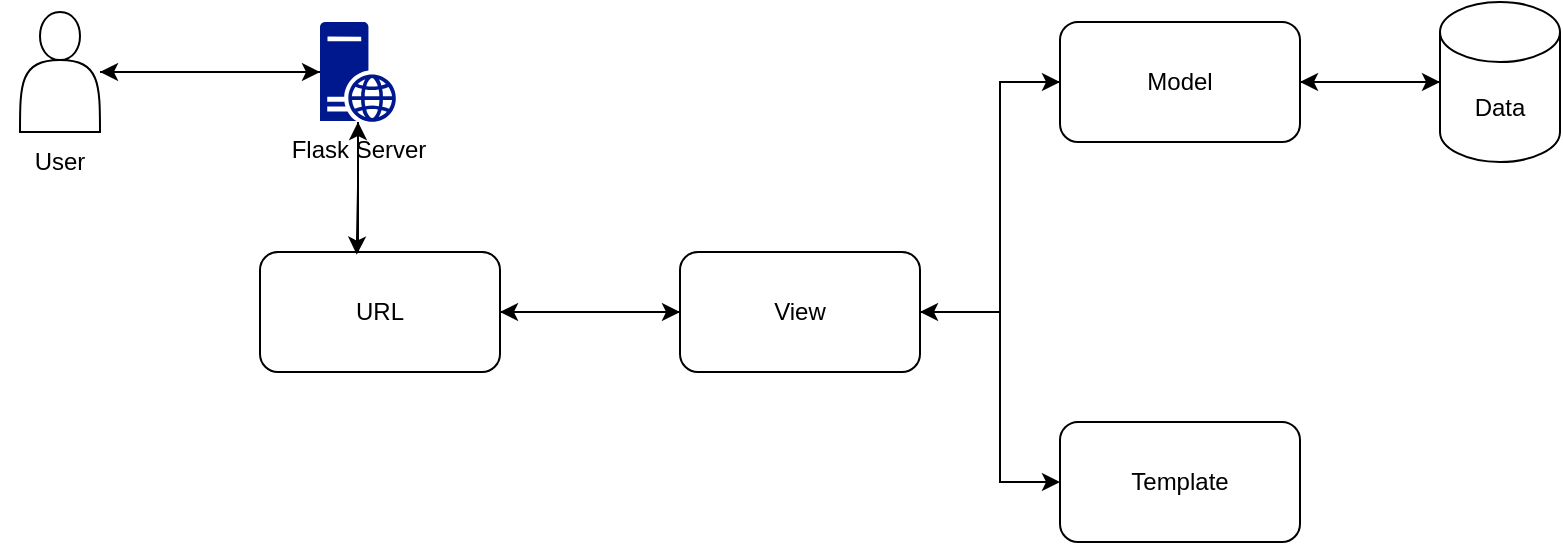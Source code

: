 <mxfile version="26.0.7">
  <diagram name="Page-1" id="VREdMeLgjQNroC5pnP_n">
    <mxGraphModel dx="1221" dy="823" grid="1" gridSize="10" guides="1" tooltips="1" connect="1" arrows="1" fold="1" page="1" pageScale="1" pageWidth="827" pageHeight="1169" math="0" shadow="0">
      <root>
        <mxCell id="0" />
        <mxCell id="1" parent="0" />
        <mxCell id="RN7CYTBWNOi0pQPH-gGi-1" value="" style="shape=actor;whiteSpace=wrap;html=1;" vertex="1" parent="1">
          <mxGeometry x="70" y="380" width="40" height="60" as="geometry" />
        </mxCell>
        <mxCell id="RN7CYTBWNOi0pQPH-gGi-10" style="edgeStyle=orthogonalEdgeStyle;rounded=0;orthogonalLoop=1;jettySize=auto;html=1;" edge="1" parent="1" source="RN7CYTBWNOi0pQPH-gGi-2">
          <mxGeometry relative="1" as="geometry">
            <mxPoint x="110" y="410" as="targetPoint" />
          </mxGeometry>
        </mxCell>
        <mxCell id="RN7CYTBWNOi0pQPH-gGi-2" value="Flask Server" style="sketch=0;aspect=fixed;pointerEvents=1;shadow=0;dashed=0;html=1;strokeColor=none;labelPosition=center;verticalLabelPosition=bottom;verticalAlign=top;align=center;fillColor=#00188D;shape=mxgraph.mscae.enterprise.web_server" vertex="1" parent="1">
          <mxGeometry x="220" y="385" width="38" height="50" as="geometry" />
        </mxCell>
        <mxCell id="RN7CYTBWNOi0pQPH-gGi-13" style="edgeStyle=orthogonalEdgeStyle;rounded=0;orthogonalLoop=1;jettySize=auto;html=1;entryX=0;entryY=0.5;entryDx=0;entryDy=0;" edge="1" parent="1" source="RN7CYTBWNOi0pQPH-gGi-3" target="RN7CYTBWNOi0pQPH-gGi-4">
          <mxGeometry relative="1" as="geometry" />
        </mxCell>
        <mxCell id="RN7CYTBWNOi0pQPH-gGi-3" value="URL" style="rounded=1;whiteSpace=wrap;html=1;" vertex="1" parent="1">
          <mxGeometry x="190" y="500" width="120" height="60" as="geometry" />
        </mxCell>
        <mxCell id="RN7CYTBWNOi0pQPH-gGi-14" style="edgeStyle=orthogonalEdgeStyle;rounded=0;orthogonalLoop=1;jettySize=auto;html=1;entryX=1;entryY=0.5;entryDx=0;entryDy=0;" edge="1" parent="1" source="RN7CYTBWNOi0pQPH-gGi-4" target="RN7CYTBWNOi0pQPH-gGi-3">
          <mxGeometry relative="1" as="geometry" />
        </mxCell>
        <mxCell id="RN7CYTBWNOi0pQPH-gGi-15" style="edgeStyle=orthogonalEdgeStyle;rounded=0;orthogonalLoop=1;jettySize=auto;html=1;entryX=0;entryY=0.5;entryDx=0;entryDy=0;" edge="1" parent="1" source="RN7CYTBWNOi0pQPH-gGi-4" target="RN7CYTBWNOi0pQPH-gGi-5">
          <mxGeometry relative="1" as="geometry">
            <Array as="points">
              <mxPoint x="560" y="530" />
              <mxPoint x="560" y="415" />
            </Array>
          </mxGeometry>
        </mxCell>
        <mxCell id="RN7CYTBWNOi0pQPH-gGi-17" style="edgeStyle=orthogonalEdgeStyle;rounded=0;orthogonalLoop=1;jettySize=auto;html=1;entryX=0;entryY=0.5;entryDx=0;entryDy=0;" edge="1" parent="1" source="RN7CYTBWNOi0pQPH-gGi-4" target="RN7CYTBWNOi0pQPH-gGi-6">
          <mxGeometry relative="1" as="geometry">
            <Array as="points">
              <mxPoint x="560" y="530" />
              <mxPoint x="560" y="615" />
            </Array>
          </mxGeometry>
        </mxCell>
        <mxCell id="RN7CYTBWNOi0pQPH-gGi-4" value="View" style="rounded=1;whiteSpace=wrap;html=1;" vertex="1" parent="1">
          <mxGeometry x="400" y="500" width="120" height="60" as="geometry" />
        </mxCell>
        <mxCell id="RN7CYTBWNOi0pQPH-gGi-16" style="edgeStyle=orthogonalEdgeStyle;rounded=0;orthogonalLoop=1;jettySize=auto;html=1;" edge="1" parent="1" source="RN7CYTBWNOi0pQPH-gGi-5">
          <mxGeometry relative="1" as="geometry">
            <mxPoint x="520" y="530" as="targetPoint" />
            <Array as="points">
              <mxPoint x="560" y="415" />
              <mxPoint x="560" y="530" />
            </Array>
          </mxGeometry>
        </mxCell>
        <mxCell id="RN7CYTBWNOi0pQPH-gGi-18" style="edgeStyle=orthogonalEdgeStyle;rounded=0;orthogonalLoop=1;jettySize=auto;html=1;" edge="1" parent="1" source="RN7CYTBWNOi0pQPH-gGi-5" target="RN7CYTBWNOi0pQPH-gGi-8">
          <mxGeometry relative="1" as="geometry" />
        </mxCell>
        <mxCell id="RN7CYTBWNOi0pQPH-gGi-5" value="Model" style="rounded=1;whiteSpace=wrap;html=1;" vertex="1" parent="1">
          <mxGeometry x="590" y="385" width="120" height="60" as="geometry" />
        </mxCell>
        <mxCell id="RN7CYTBWNOi0pQPH-gGi-6" value="Template" style="rounded=1;whiteSpace=wrap;html=1;" vertex="1" parent="1">
          <mxGeometry x="590" y="585" width="120" height="60" as="geometry" />
        </mxCell>
        <mxCell id="RN7CYTBWNOi0pQPH-gGi-7" value="User" style="text;html=1;align=center;verticalAlign=middle;whiteSpace=wrap;rounded=0;" vertex="1" parent="1">
          <mxGeometry x="60" y="440" width="60" height="30" as="geometry" />
        </mxCell>
        <mxCell id="RN7CYTBWNOi0pQPH-gGi-19" style="edgeStyle=orthogonalEdgeStyle;rounded=0;orthogonalLoop=1;jettySize=auto;html=1;entryX=1;entryY=0.5;entryDx=0;entryDy=0;" edge="1" parent="1" source="RN7CYTBWNOi0pQPH-gGi-8" target="RN7CYTBWNOi0pQPH-gGi-5">
          <mxGeometry relative="1" as="geometry" />
        </mxCell>
        <mxCell id="RN7CYTBWNOi0pQPH-gGi-8" value="Data" style="shape=cylinder3;whiteSpace=wrap;html=1;boundedLbl=1;backgroundOutline=1;size=15;" vertex="1" parent="1">
          <mxGeometry x="780" y="375" width="60" height="80" as="geometry" />
        </mxCell>
        <mxCell id="RN7CYTBWNOi0pQPH-gGi-9" style="edgeStyle=orthogonalEdgeStyle;rounded=0;orthogonalLoop=1;jettySize=auto;html=1;entryX=0;entryY=0.5;entryDx=0;entryDy=0;entryPerimeter=0;" edge="1" parent="1" source="RN7CYTBWNOi0pQPH-gGi-1" target="RN7CYTBWNOi0pQPH-gGi-2">
          <mxGeometry relative="1" as="geometry" />
        </mxCell>
        <mxCell id="RN7CYTBWNOi0pQPH-gGi-11" style="edgeStyle=orthogonalEdgeStyle;rounded=0;orthogonalLoop=1;jettySize=auto;html=1;entryX=0.403;entryY=0.022;entryDx=0;entryDy=0;entryPerimeter=0;" edge="1" parent="1" source="RN7CYTBWNOi0pQPH-gGi-2" target="RN7CYTBWNOi0pQPH-gGi-3">
          <mxGeometry relative="1" as="geometry" />
        </mxCell>
        <mxCell id="RN7CYTBWNOi0pQPH-gGi-12" style="edgeStyle=orthogonalEdgeStyle;rounded=0;orthogonalLoop=1;jettySize=auto;html=1;entryX=0.5;entryY=1;entryDx=0;entryDy=0;entryPerimeter=0;" edge="1" parent="1" source="RN7CYTBWNOi0pQPH-gGi-3" target="RN7CYTBWNOi0pQPH-gGi-2">
          <mxGeometry relative="1" as="geometry">
            <Array as="points">
              <mxPoint x="239" y="480" />
              <mxPoint x="239" y="480" />
            </Array>
          </mxGeometry>
        </mxCell>
      </root>
    </mxGraphModel>
  </diagram>
</mxfile>
